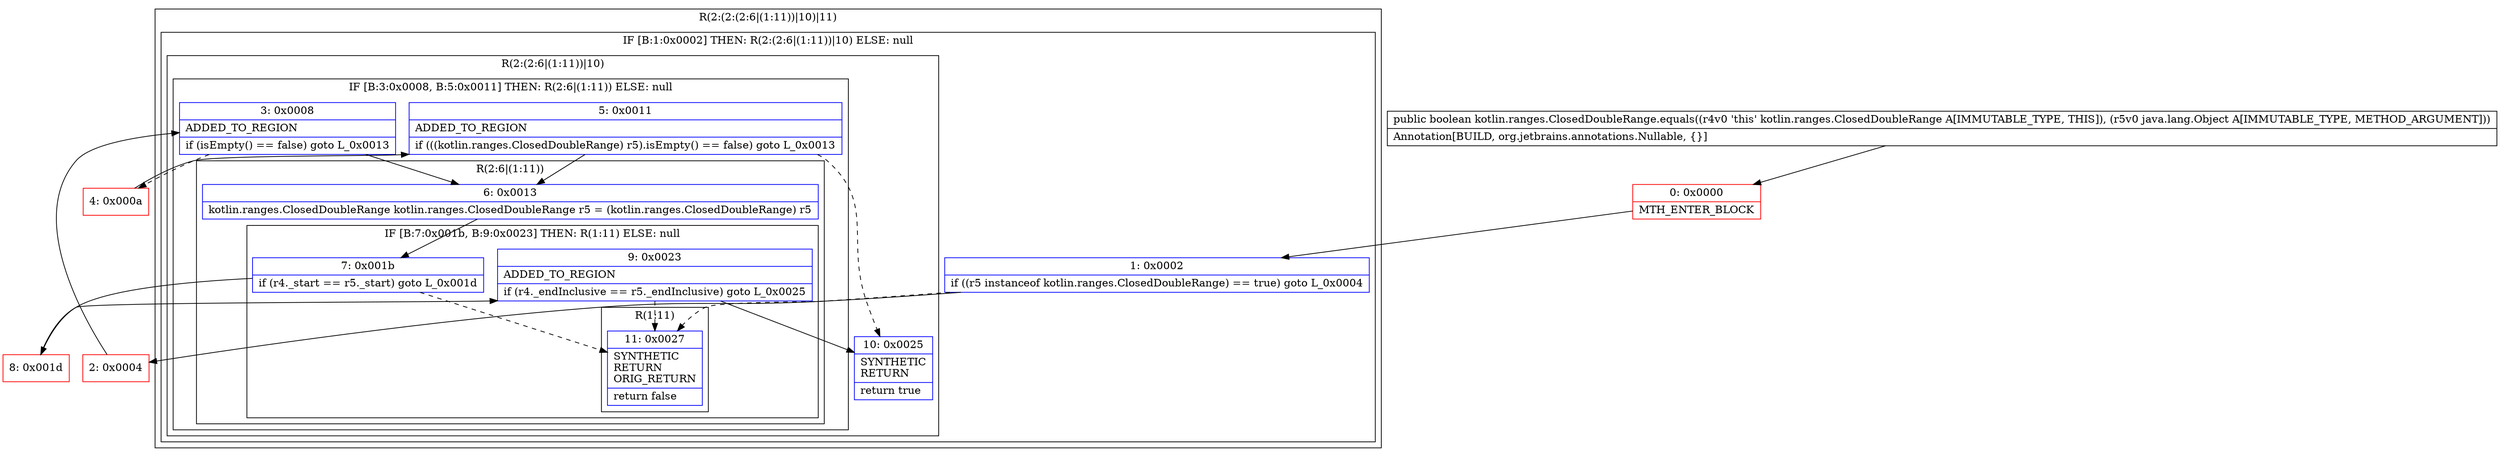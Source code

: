 digraph "CFG forkotlin.ranges.ClosedDoubleRange.equals(Ljava\/lang\/Object;)Z" {
subgraph cluster_Region_1129169135 {
label = "R(2:(2:(2:6|(1:11))|10)|11)";
node [shape=record,color=blue];
subgraph cluster_IfRegion_842168741 {
label = "IF [B:1:0x0002] THEN: R(2:(2:6|(1:11))|10) ELSE: null";
node [shape=record,color=blue];
Node_1 [shape=record,label="{1\:\ 0x0002|if ((r5 instanceof kotlin.ranges.ClosedDoubleRange) == true) goto L_0x0004\l}"];
subgraph cluster_Region_2005017254 {
label = "R(2:(2:6|(1:11))|10)";
node [shape=record,color=blue];
subgraph cluster_IfRegion_1668043366 {
label = "IF [B:3:0x0008, B:5:0x0011] THEN: R(2:6|(1:11)) ELSE: null";
node [shape=record,color=blue];
Node_3 [shape=record,label="{3\:\ 0x0008|ADDED_TO_REGION\l|if (isEmpty() == false) goto L_0x0013\l}"];
Node_5 [shape=record,label="{5\:\ 0x0011|ADDED_TO_REGION\l|if (((kotlin.ranges.ClosedDoubleRange) r5).isEmpty() == false) goto L_0x0013\l}"];
subgraph cluster_Region_526621636 {
label = "R(2:6|(1:11))";
node [shape=record,color=blue];
Node_6 [shape=record,label="{6\:\ 0x0013|kotlin.ranges.ClosedDoubleRange kotlin.ranges.ClosedDoubleRange r5 = (kotlin.ranges.ClosedDoubleRange) r5\l}"];
subgraph cluster_IfRegion_1725816987 {
label = "IF [B:7:0x001b, B:9:0x0023] THEN: R(1:11) ELSE: null";
node [shape=record,color=blue];
Node_7 [shape=record,label="{7\:\ 0x001b|if (r4._start == r5._start) goto L_0x001d\l}"];
Node_9 [shape=record,label="{9\:\ 0x0023|ADDED_TO_REGION\l|if (r4._endInclusive == r5._endInclusive) goto L_0x0025\l}"];
subgraph cluster_Region_1317780572 {
label = "R(1:11)";
node [shape=record,color=blue];
Node_11 [shape=record,label="{11\:\ 0x0027|SYNTHETIC\lRETURN\lORIG_RETURN\l|return false\l}"];
}
}
}
}
Node_10 [shape=record,label="{10\:\ 0x0025|SYNTHETIC\lRETURN\l|return true\l}"];
}
}
Node_11 [shape=record,label="{11\:\ 0x0027|SYNTHETIC\lRETURN\lORIG_RETURN\l|return false\l}"];
}
Node_0 [shape=record,color=red,label="{0\:\ 0x0000|MTH_ENTER_BLOCK\l}"];
Node_2 [shape=record,color=red,label="{2\:\ 0x0004}"];
Node_4 [shape=record,color=red,label="{4\:\ 0x000a}"];
Node_8 [shape=record,color=red,label="{8\:\ 0x001d}"];
MethodNode[shape=record,label="{public boolean kotlin.ranges.ClosedDoubleRange.equals((r4v0 'this' kotlin.ranges.ClosedDoubleRange A[IMMUTABLE_TYPE, THIS]), (r5v0 java.lang.Object A[IMMUTABLE_TYPE, METHOD_ARGUMENT]))  | Annotation[BUILD, org.jetbrains.annotations.Nullable, \{\}]\l}"];
MethodNode -> Node_0;
Node_1 -> Node_2;
Node_1 -> Node_11[style=dashed];
Node_3 -> Node_4[style=dashed];
Node_3 -> Node_6;
Node_5 -> Node_6;
Node_5 -> Node_10[style=dashed];
Node_6 -> Node_7;
Node_7 -> Node_8;
Node_7 -> Node_11[style=dashed];
Node_9 -> Node_10;
Node_9 -> Node_11[style=dashed];
Node_0 -> Node_1;
Node_2 -> Node_3;
Node_4 -> Node_5;
Node_8 -> Node_9;
}

